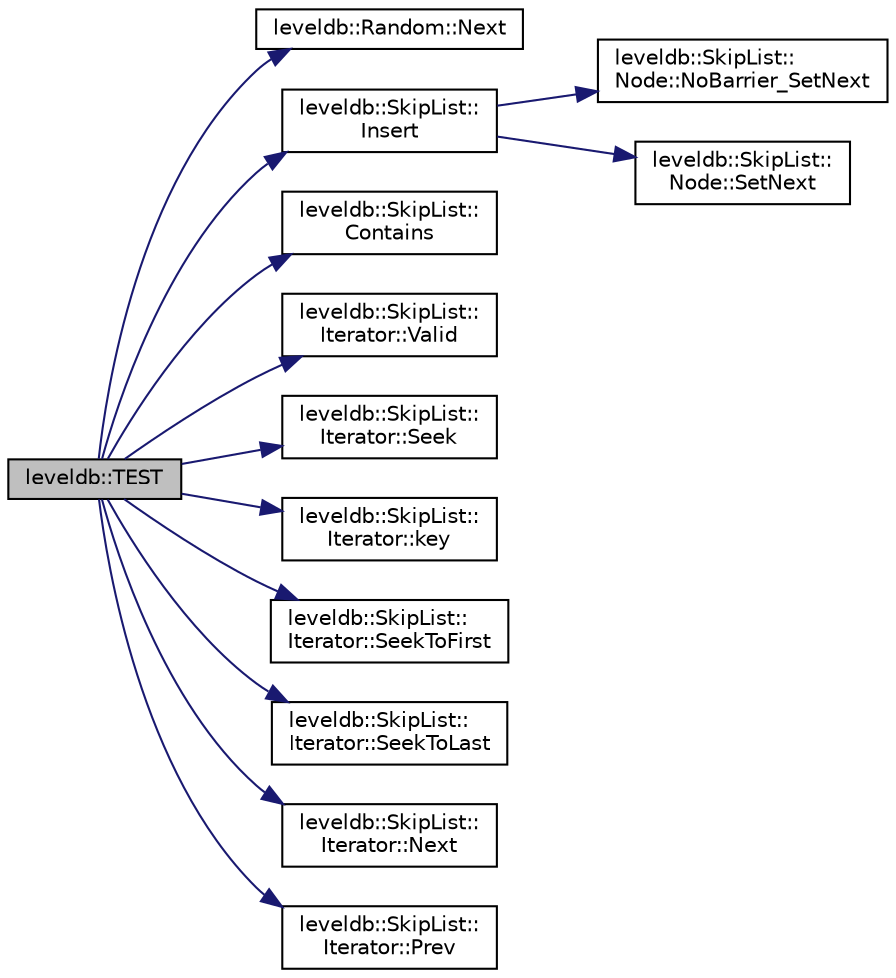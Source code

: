 digraph "leveldb::TEST"
{
  edge [fontname="Helvetica",fontsize="10",labelfontname="Helvetica",labelfontsize="10"];
  node [fontname="Helvetica",fontsize="10",shape=record];
  rankdir="LR";
  Node1 [label="leveldb::TEST",height=0.2,width=0.4,color="black", fillcolor="grey75", style="filled" fontcolor="black"];
  Node1 -> Node2 [color="midnightblue",fontsize="10",style="solid"];
  Node2 [label="leveldb::Random::Next",height=0.2,width=0.4,color="black", fillcolor="white", style="filled",URL="$classleveldb_1_1_random.html#a9e00ef1fcc82ed0ad16ba91b30ae8038"];
  Node1 -> Node3 [color="midnightblue",fontsize="10",style="solid"];
  Node3 [label="leveldb::SkipList::\lInsert",height=0.2,width=0.4,color="black", fillcolor="white", style="filled",URL="$classleveldb_1_1_skip_list.html#af1ed755f0825f38272aafe3cae4da644"];
  Node3 -> Node4 [color="midnightblue",fontsize="10",style="solid"];
  Node4 [label="leveldb::SkipList::\lNode::NoBarrier_SetNext",height=0.2,width=0.4,color="black", fillcolor="white", style="filled",URL="$structleveldb_1_1_skip_list_1_1_node.html#af93b362f5e38fcf645820e02377cca64"];
  Node3 -> Node5 [color="midnightblue",fontsize="10",style="solid"];
  Node5 [label="leveldb::SkipList::\lNode::SetNext",height=0.2,width=0.4,color="black", fillcolor="white", style="filled",URL="$structleveldb_1_1_skip_list_1_1_node.html#a46c7cc10db3d77c85df7e411b720a8f4"];
  Node1 -> Node6 [color="midnightblue",fontsize="10",style="solid"];
  Node6 [label="leveldb::SkipList::\lContains",height=0.2,width=0.4,color="black", fillcolor="white", style="filled",URL="$classleveldb_1_1_skip_list.html#a134b36bafbfecf325bb7b57bc2490f87"];
  Node1 -> Node7 [color="midnightblue",fontsize="10",style="solid"];
  Node7 [label="leveldb::SkipList::\lIterator::Valid",height=0.2,width=0.4,color="black", fillcolor="white", style="filled",URL="$classleveldb_1_1_skip_list_1_1_iterator.html#ac074827b7e9ded32283385e6228ef8cd"];
  Node1 -> Node8 [color="midnightblue",fontsize="10",style="solid"];
  Node8 [label="leveldb::SkipList::\lIterator::Seek",height=0.2,width=0.4,color="black", fillcolor="white", style="filled",URL="$classleveldb_1_1_skip_list_1_1_iterator.html#a6c641d5cd37386abdb0aa8d73454611a"];
  Node1 -> Node9 [color="midnightblue",fontsize="10",style="solid"];
  Node9 [label="leveldb::SkipList::\lIterator::key",height=0.2,width=0.4,color="black", fillcolor="white", style="filled",URL="$classleveldb_1_1_skip_list_1_1_iterator.html#a5d2a82038f440d557b32afb398c7eb57"];
  Node1 -> Node10 [color="midnightblue",fontsize="10",style="solid"];
  Node10 [label="leveldb::SkipList::\lIterator::SeekToFirst",height=0.2,width=0.4,color="black", fillcolor="white", style="filled",URL="$classleveldb_1_1_skip_list_1_1_iterator.html#adf69c04f0480a66f10a125c49e19caa7"];
  Node1 -> Node11 [color="midnightblue",fontsize="10",style="solid"];
  Node11 [label="leveldb::SkipList::\lIterator::SeekToLast",height=0.2,width=0.4,color="black", fillcolor="white", style="filled",URL="$classleveldb_1_1_skip_list_1_1_iterator.html#afe892ff436137b85216c2ed124f3c6dd"];
  Node1 -> Node12 [color="midnightblue",fontsize="10",style="solid"];
  Node12 [label="leveldb::SkipList::\lIterator::Next",height=0.2,width=0.4,color="black", fillcolor="white", style="filled",URL="$classleveldb_1_1_skip_list_1_1_iterator.html#ade5a684c74056f578f85237735da0cef"];
  Node1 -> Node13 [color="midnightblue",fontsize="10",style="solid"];
  Node13 [label="leveldb::SkipList::\lIterator::Prev",height=0.2,width=0.4,color="black", fillcolor="white", style="filled",URL="$classleveldb_1_1_skip_list_1_1_iterator.html#a10dbaf45640ab2b9f61a96c82e7227e5"];
}
